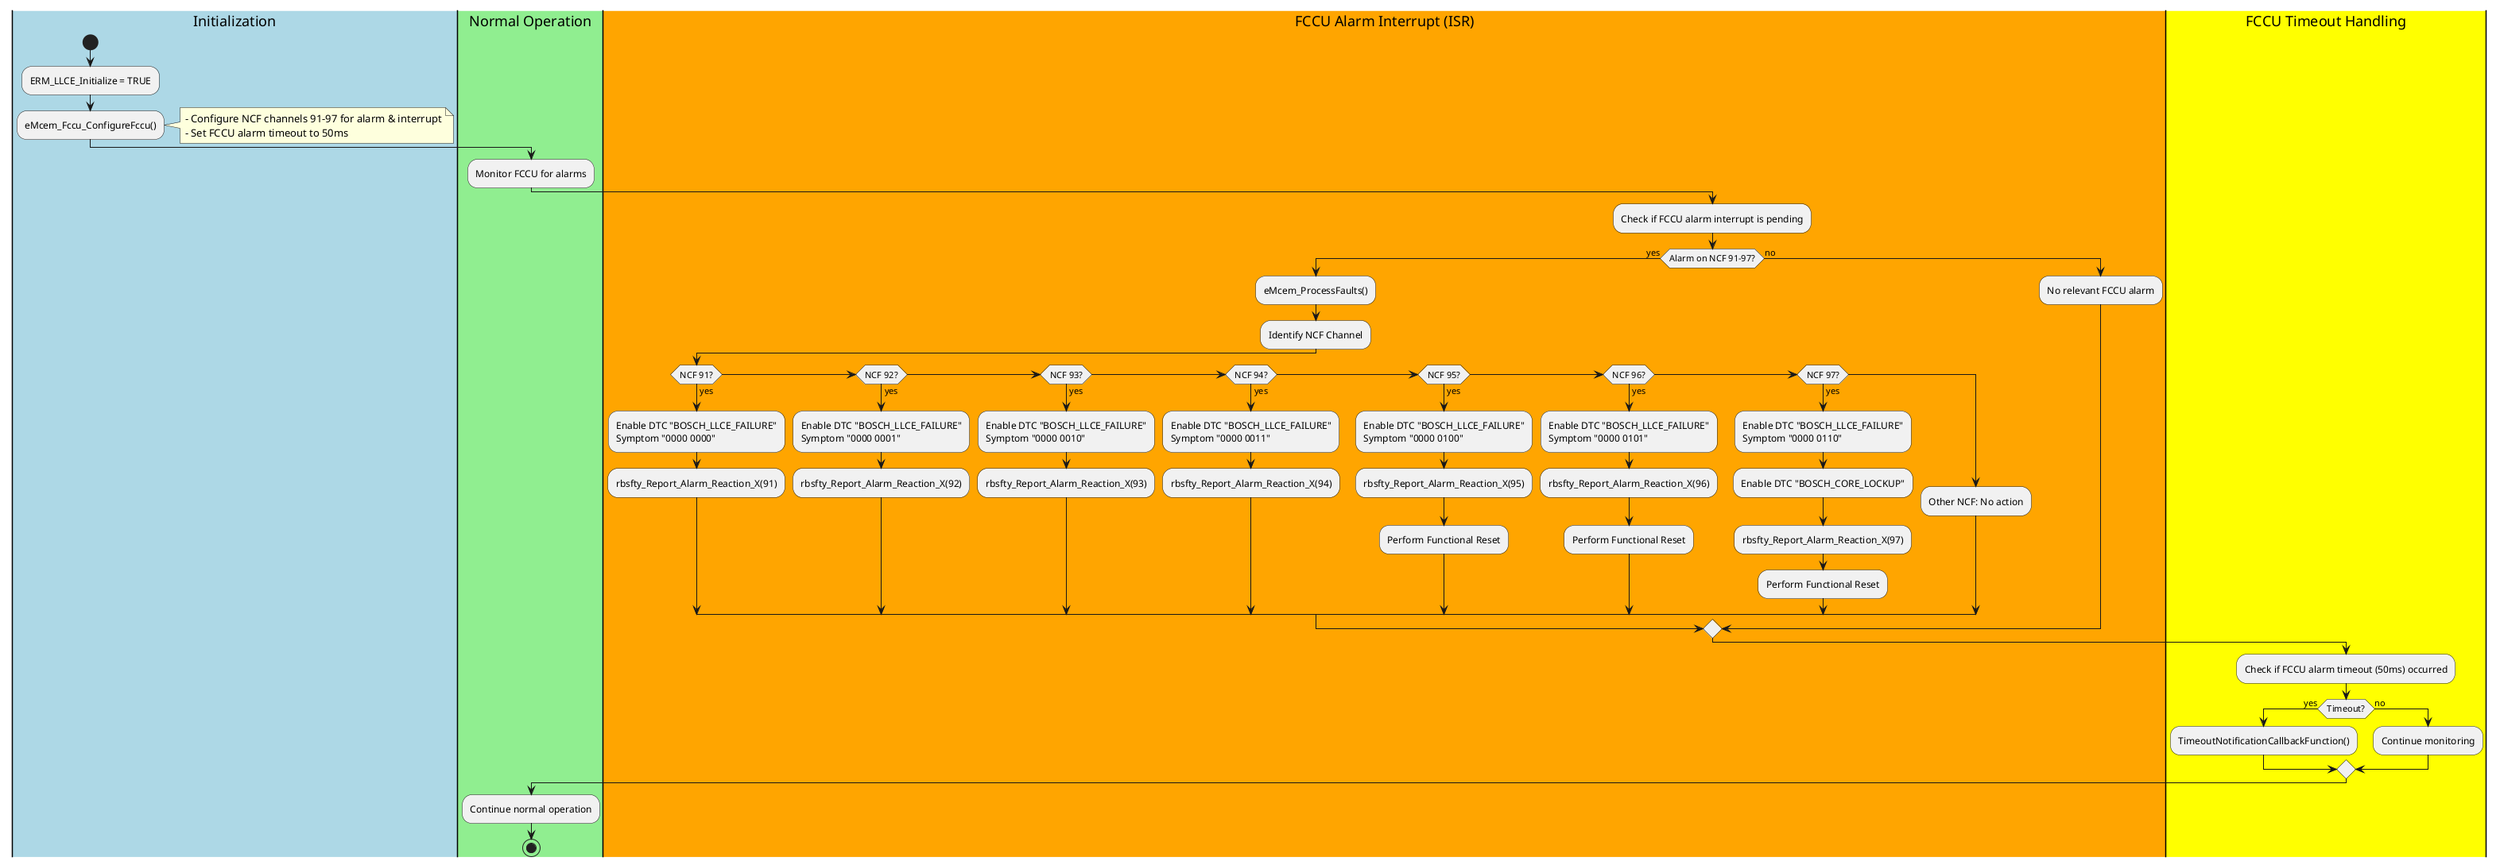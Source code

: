 @startuml
|#lightBlue|Initialization|
start
:ERM_LLCE_Initialize = TRUE;
:eMcem_Fccu_ConfigureFccu();
note right
  - Configure NCF channels 91–97 for alarm & interrupt
  - Set FCCU alarm timeout to 50ms
end note
 
|#lightGreen|Normal Operation|
:Monitor FCCU for alarms;
 
|#orange|FCCU Alarm Interrupt (ISR)|
:Check if FCCU alarm interrupt is pending;
if (Alarm on NCF 91-97?) then (yes)
  :eMcem_ProcessFaults();
  :Identify NCF Channel;
  if (NCF 91?) then (yes)
    :Enable DTC "BOSCH_LLCE_FAILURE"\nSymptom "0000 0000";
    :rbsfty_Report_Alarm_Reaction_X(91);
  else if (NCF 92?) then (yes)
    :Enable DTC "BOSCH_LLCE_FAILURE"\nSymptom "0000 0001";
    :rbsfty_Report_Alarm_Reaction_X(92);
  else if (NCF 93?) then (yes)
    :Enable DTC "BOSCH_LLCE_FAILURE"\nSymptom "0000 0010";
    :rbsfty_Report_Alarm_Reaction_X(93);
  else if (NCF 94?) then (yes)
    :Enable DTC "BOSCH_LLCE_FAILURE"\nSymptom "0000 0011";
    :rbsfty_Report_Alarm_Reaction_X(94);
  else if (NCF 95?) then (yes)
    :Enable DTC "BOSCH_LLCE_FAILURE"\nSymptom "0000 0100";
    :rbsfty_Report_Alarm_Reaction_X(95);
    :Perform Functional Reset;
  else if (NCF 96?) then (yes)
    :Enable DTC "BOSCH_LLCE_FAILURE"\nSymptom "0000 0101";
    :rbsfty_Report_Alarm_Reaction_X(96);
    :Perform Functional Reset;
  else if (NCF 97?) then (yes)
    :Enable DTC "BOSCH_LLCE_FAILURE"\nSymptom "0000 0110";
    :Enable DTC "BOSCH_CORE_LOCKUP";
    :rbsfty_Report_Alarm_Reaction_X(97);
    :Perform Functional Reset;
  else
    :Other NCF: No action;
  endif
else (no)
  :No relevant FCCU alarm;
endif
 
|#yellow|FCCU Timeout Handling|
:Check if FCCU alarm timeout (50ms) occurred;
if (Timeout?) then (yes)
  :TimeoutNotificationCallbackFunction();
else (no)
  :Continue monitoring;
endif
 
|#lightGreen|Normal Operation|
:Continue normal operation;
stop
@enduml